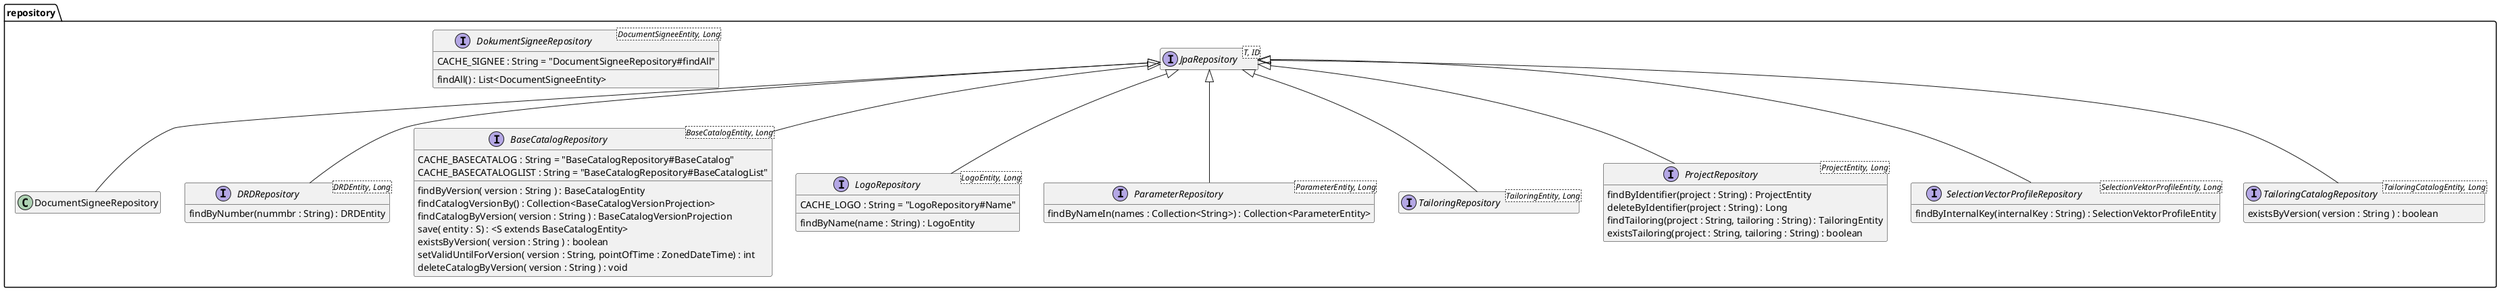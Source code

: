 @startuml Ebene3.png
hide empty members

package repository {
    interface JpaRepository<T, ID>

    interface DokumentSigneeRepository<DocumentSigneeEntity, Long> {
        CACHE_SIGNEE : String = "DocumentSigneeRepository#findAll"
        findAll() : List<DocumentSigneeEntity>
    }
    JpaRepository <|-- DocumentSigneeRepository

    interface DRDRepository<DRDEntity, Long> {
        findByNumber(nummbr : String) : DRDEntity
    }
    JpaRepository <|-- DRDRepository

    interface BaseCatalogRepository<BaseCatalogEntity, Long> {
        CACHE_BASECATALOG : String = "BaseCatalogRepository#BaseCatalog"
        CACHE_BASECATALOGLIST : String = "BaseCatalogRepository#BaseCatalogList"
        findByVersion( version : String ) : BaseCatalogEntity
        findCatalogVersionBy() : Collection<BaseCatalogVersionProjection>
        findCatalogByVersion( version : String ) : BaseCatalogVersionProjection
        save( entity : S) : <S extends BaseCatalogEntity>
        existsByVersion( version : String ) : boolean
        setValidUntilForVersion( version : String, pointOfTime : ZonedDateTime) : int
        deleteCatalogByVersion( version : String ) : void
    }
    JpaRepository <|-- BaseCatalogRepository

    interface LogoRepository<LogoEntity, Long> {
        CACHE_LOGO : String = "LogoRepository#Name"
        findByName(name : String) : LogoEntity
    }
    JpaRepository <|-- LogoRepository

    interface ParameterRepository<ParameterEntity, Long> {
        findByNameIn(names : Collection<String>) : Collection<ParameterEntity>
    }
    JpaRepository <|-- ParameterRepository

    interface TailoringRepository<TailoringEntity, Long> {
    }
    JpaRepository <|-- TailoringRepository

    interface ProjectRepository<ProjectEntity, Long> {
        findByIdentifier(project : String) : ProjectEntity
        deleteByIdentifier(project : String) : Long
        findTailoring(project : String, tailoring : String) : TailoringEntity
        existsTailoring(project : String, tailoring : String) : boolean
    }
    JpaRepository <|-- ProjectRepository

    interface SelectionVectorProfileRepository<SelectionVektorProfileEntity, Long> {
        findByInternalKey(internalKey : String) : SelectionVektorProfileEntity
    }
    JpaRepository <|-- SelectionVectorProfileRepository

    interface TailoringCatalogRepository<TailoringCatalogEntity, Long> {
        existsByVersion( version : String ) : boolean
    }
    JpaRepository <|-- TailoringCatalogRepository
}
@enduml
